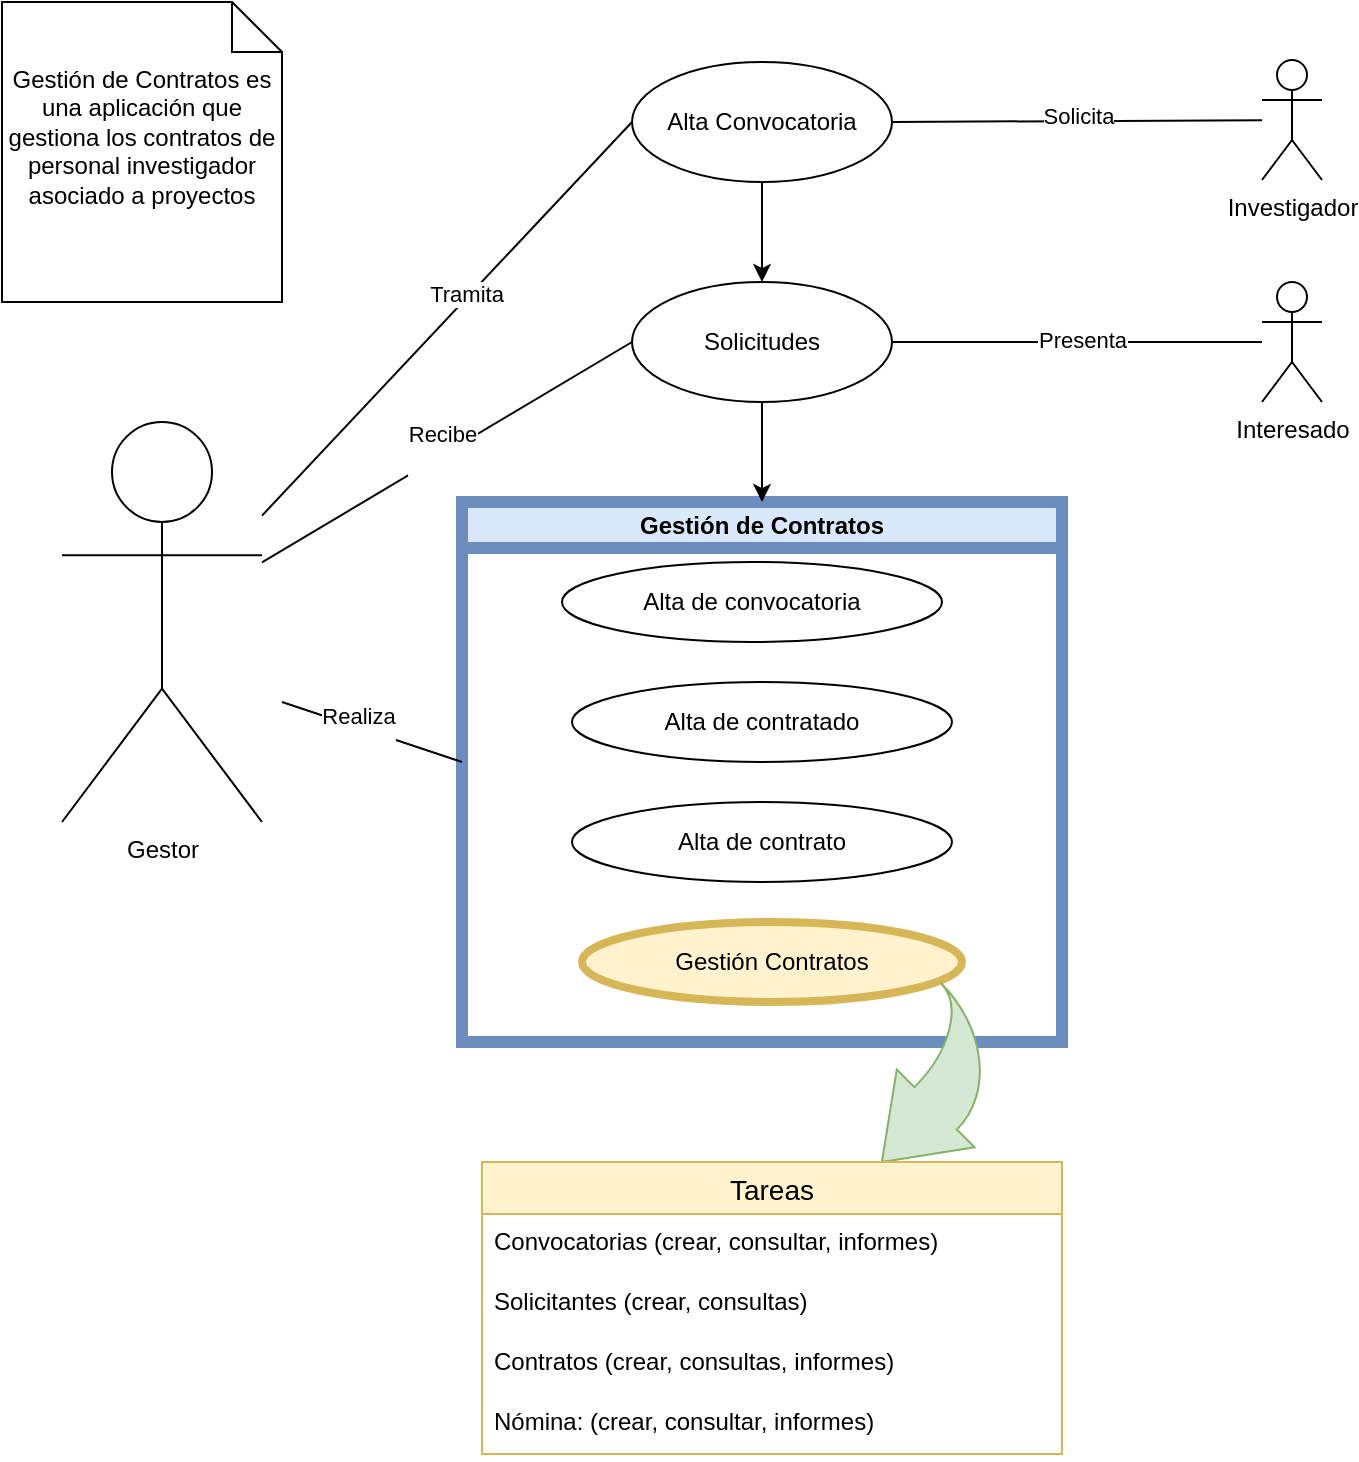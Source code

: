 <mxfile version="27.0.9">
  <diagram name="Página-1" id="xX-KryBHWflfFYgo-DQv">
    <mxGraphModel dx="786" dy="564" grid="1" gridSize="10" guides="1" tooltips="1" connect="1" arrows="1" fold="1" page="1" pageScale="1" pageWidth="827" pageHeight="1169" math="0" shadow="0">
      <root>
        <mxCell id="0" />
        <mxCell id="1" parent="0" />
        <mxCell id="S11rfLDNTL9BjyZebiUB-1" value="Gestor&lt;div&gt;&lt;br&gt;&lt;/div&gt;" style="shape=umlActor;verticalLabelPosition=bottom;verticalAlign=top;html=1;outlineConnect=0;" vertex="1" parent="1">
          <mxGeometry x="40" y="240" width="100" height="200" as="geometry" />
        </mxCell>
        <mxCell id="S11rfLDNTL9BjyZebiUB-7" value="Gestión de Contratos es una aplicación que gestiona los contratos de personal investigador asociado a proyectos" style="shape=note2;boundedLbl=1;whiteSpace=wrap;html=1;size=25;verticalAlign=top;align=center;" vertex="1" parent="1">
          <mxGeometry x="10" y="30" width="140" height="150" as="geometry" />
        </mxCell>
        <mxCell id="S11rfLDNTL9BjyZebiUB-15" value="Gestión de Contratos" style="swimlane;whiteSpace=wrap;html=1;fillColor=#dae8fc;strokeColor=#6c8ebf;strokeWidth=6;" vertex="1" parent="1">
          <mxGeometry x="240" y="280" width="300" height="270" as="geometry" />
        </mxCell>
        <mxCell id="S11rfLDNTL9BjyZebiUB-36" value="Alta de convocatoria" style="ellipse;whiteSpace=wrap;html=1;" vertex="1" parent="S11rfLDNTL9BjyZebiUB-15">
          <mxGeometry x="50" y="30" width="190" height="40" as="geometry" />
        </mxCell>
        <mxCell id="S11rfLDNTL9BjyZebiUB-37" value="Alta de contratado" style="ellipse;whiteSpace=wrap;html=1;" vertex="1" parent="S11rfLDNTL9BjyZebiUB-15">
          <mxGeometry x="55" y="90" width="190" height="40" as="geometry" />
        </mxCell>
        <mxCell id="S11rfLDNTL9BjyZebiUB-38" value="Alta de contrato" style="ellipse;whiteSpace=wrap;html=1;" vertex="1" parent="S11rfLDNTL9BjyZebiUB-15">
          <mxGeometry x="55" y="150" width="190" height="40" as="geometry" />
        </mxCell>
        <mxCell id="S11rfLDNTL9BjyZebiUB-39" value="Gestión Contratos" style="ellipse;whiteSpace=wrap;html=1;fillColor=#fff2cc;strokeColor=#d6b656;strokeWidth=4;" vertex="1" parent="S11rfLDNTL9BjyZebiUB-15">
          <mxGeometry x="60" y="210" width="190" height="40" as="geometry" />
        </mxCell>
        <mxCell id="S11rfLDNTL9BjyZebiUB-17" value="" style="endArrow=none;html=1;rounded=0;entryX=0;entryY=0.5;entryDx=0;entryDy=0;" edge="1" parent="1" source="S11rfLDNTL9BjyZebiUB-1" target="S11rfLDNTL9BjyZebiUB-16">
          <mxGeometry width="50" height="50" relative="1" as="geometry">
            <mxPoint x="180" y="220" as="sourcePoint" />
            <mxPoint x="380" y="300" as="targetPoint" />
            <Array as="points" />
          </mxGeometry>
        </mxCell>
        <mxCell id="S11rfLDNTL9BjyZebiUB-33" value="Tramita" style="edgeLabel;html=1;align=center;verticalAlign=middle;resizable=0;points=[];" vertex="1" connectable="0" parent="S11rfLDNTL9BjyZebiUB-17">
          <mxGeometry x="0.119" y="2" relative="1" as="geometry">
            <mxPoint as="offset" />
          </mxGeometry>
        </mxCell>
        <mxCell id="S11rfLDNTL9BjyZebiUB-22" value="Investigador" style="shape=umlActor;verticalLabelPosition=bottom;verticalAlign=top;html=1;outlineConnect=0;" vertex="1" parent="1">
          <mxGeometry x="640" y="59" width="30" height="60" as="geometry" />
        </mxCell>
        <mxCell id="S11rfLDNTL9BjyZebiUB-23" value="" style="endArrow=none;html=1;rounded=0;exitX=1;exitY=0.5;exitDx=0;exitDy=0;" edge="1" parent="1" source="S11rfLDNTL9BjyZebiUB-16" target="S11rfLDNTL9BjyZebiUB-22">
          <mxGeometry width="50" height="50" relative="1" as="geometry">
            <mxPoint x="330" y="350" as="sourcePoint" />
            <mxPoint x="380" y="300" as="targetPoint" />
          </mxGeometry>
        </mxCell>
        <mxCell id="S11rfLDNTL9BjyZebiUB-24" value="Solicita" style="edgeLabel;html=1;align=center;verticalAlign=middle;resizable=0;points=[];" vertex="1" connectable="0" parent="S11rfLDNTL9BjyZebiUB-23">
          <mxGeometry y="3" relative="1" as="geometry">
            <mxPoint as="offset" />
          </mxGeometry>
        </mxCell>
        <mxCell id="S11rfLDNTL9BjyZebiUB-25" value="Interesado&lt;div&gt;&lt;br&gt;&lt;/div&gt;" style="shape=umlActor;verticalLabelPosition=bottom;verticalAlign=top;html=1;outlineConnect=0;" vertex="1" parent="1">
          <mxGeometry x="640" y="170" width="30" height="60" as="geometry" />
        </mxCell>
        <mxCell id="S11rfLDNTL9BjyZebiUB-26" value="" style="endArrow=none;html=1;rounded=0;exitX=1;exitY=0.5;exitDx=0;exitDy=0;" edge="1" parent="1" source="S11rfLDNTL9BjyZebiUB-20">
          <mxGeometry width="50" height="50" relative="1" as="geometry">
            <mxPoint x="455" y="199" as="sourcePoint" />
            <mxPoint x="640" y="200" as="targetPoint" />
          </mxGeometry>
        </mxCell>
        <mxCell id="S11rfLDNTL9BjyZebiUB-29" value="Presenta" style="edgeLabel;html=1;align=center;verticalAlign=middle;resizable=0;points=[];" vertex="1" connectable="0" parent="S11rfLDNTL9BjyZebiUB-26">
          <mxGeometry x="0.027" y="1" relative="1" as="geometry">
            <mxPoint as="offset" />
          </mxGeometry>
        </mxCell>
        <mxCell id="S11rfLDNTL9BjyZebiUB-16" value="Alta Convocatoria" style="ellipse;whiteSpace=wrap;html=1;" vertex="1" parent="1">
          <mxGeometry x="325" y="60" width="130" height="60" as="geometry" />
        </mxCell>
        <mxCell id="S11rfLDNTL9BjyZebiUB-21" value="" style="endArrow=classic;html=1;rounded=0;" edge="1" parent="1" source="S11rfLDNTL9BjyZebiUB-16" target="S11rfLDNTL9BjyZebiUB-20">
          <mxGeometry width="50" height="50" relative="1" as="geometry">
            <mxPoint x="400" y="270" as="sourcePoint" />
            <mxPoint x="370" y="370" as="targetPoint" />
          </mxGeometry>
        </mxCell>
        <mxCell id="S11rfLDNTL9BjyZebiUB-32" value="" style="edgeStyle=orthogonalEdgeStyle;rounded=0;orthogonalLoop=1;jettySize=auto;html=1;entryX=0.5;entryY=0;entryDx=0;entryDy=0;" edge="1" parent="1" source="S11rfLDNTL9BjyZebiUB-20" target="S11rfLDNTL9BjyZebiUB-15">
          <mxGeometry relative="1" as="geometry">
            <mxPoint x="390" y="310" as="targetPoint" />
          </mxGeometry>
        </mxCell>
        <mxCell id="S11rfLDNTL9BjyZebiUB-20" value="Solicitudes" style="ellipse;whiteSpace=wrap;html=1;" vertex="1" parent="1">
          <mxGeometry x="325" y="170" width="130" height="60" as="geometry" />
        </mxCell>
        <mxCell id="S11rfLDNTL9BjyZebiUB-34" value="" style="endArrow=none;html=1;rounded=0;entryX=0;entryY=0.5;entryDx=0;entryDy=0;" edge="1" parent="1" source="S11rfLDNTL9BjyZebiUB-1" target="S11rfLDNTL9BjyZebiUB-20">
          <mxGeometry width="50" height="50" relative="1" as="geometry">
            <mxPoint x="330" y="350" as="sourcePoint" />
            <mxPoint x="380" y="300" as="targetPoint" />
          </mxGeometry>
        </mxCell>
        <mxCell id="S11rfLDNTL9BjyZebiUB-35" value="Recibe&lt;div&gt;&lt;br&gt;&lt;/div&gt;" style="edgeLabel;html=1;align=center;verticalAlign=middle;resizable=0;points=[];" vertex="1" connectable="0" parent="S11rfLDNTL9BjyZebiUB-34">
          <mxGeometry x="-0.011" y="3" relative="1" as="geometry">
            <mxPoint as="offset" />
          </mxGeometry>
        </mxCell>
        <mxCell id="S11rfLDNTL9BjyZebiUB-40" value="" style="endArrow=none;html=1;rounded=0;" edge="1" parent="1">
          <mxGeometry width="50" height="50" relative="1" as="geometry">
            <mxPoint x="150" y="380" as="sourcePoint" />
            <mxPoint x="240" y="410" as="targetPoint" />
          </mxGeometry>
        </mxCell>
        <mxCell id="S11rfLDNTL9BjyZebiUB-42" value="Realiza&lt;div&gt;&lt;br&gt;&lt;/div&gt;" style="edgeLabel;html=1;align=center;verticalAlign=middle;resizable=0;points=[];" vertex="1" connectable="0" parent="S11rfLDNTL9BjyZebiUB-40">
          <mxGeometry x="-0.144" y="-2" relative="1" as="geometry">
            <mxPoint y="-1" as="offset" />
          </mxGeometry>
        </mxCell>
        <mxCell id="S11rfLDNTL9BjyZebiUB-48" value="" style="html=1;shadow=0;dashed=0;align=center;verticalAlign=middle;shape=mxgraph.arrows2.jumpInArrow;dy=15;dx=38;arrowHead=55;rotation=135;fillColor=#d5e8d4;strokeColor=#82b366;" vertex="1" parent="1">
          <mxGeometry x="432.33" y="540" width="84.14" height="70" as="geometry" />
        </mxCell>
        <mxCell id="S11rfLDNTL9BjyZebiUB-49" value="Tareas" style="swimlane;fontStyle=0;childLayout=stackLayout;horizontal=1;startSize=26;horizontalStack=0;resizeParent=1;resizeParentMax=0;resizeLast=0;collapsible=1;marginBottom=0;align=center;fontSize=14;fillColor=#fff2cc;strokeColor=#d6b656;" vertex="1" parent="1">
          <mxGeometry x="250" y="610" width="290" height="146" as="geometry">
            <mxRectangle x="310" y="670" width="60" height="30" as="alternateBounds" />
          </mxGeometry>
        </mxCell>
        <mxCell id="S11rfLDNTL9BjyZebiUB-50" value="Convocatorias (crear, consultar, informes)" style="text;strokeColor=none;fillColor=none;spacingLeft=4;spacingRight=4;overflow=hidden;rotatable=0;points=[[0,0.5],[1,0.5]];portConstraint=eastwest;fontSize=12;whiteSpace=wrap;html=1;" vertex="1" parent="S11rfLDNTL9BjyZebiUB-49">
          <mxGeometry y="26" width="290" height="30" as="geometry" />
        </mxCell>
        <mxCell id="S11rfLDNTL9BjyZebiUB-51" value="Solicitantes (crear, consultas)" style="text;strokeColor=none;fillColor=none;spacingLeft=4;spacingRight=4;overflow=hidden;rotatable=0;points=[[0,0.5],[1,0.5]];portConstraint=eastwest;fontSize=12;whiteSpace=wrap;html=1;" vertex="1" parent="S11rfLDNTL9BjyZebiUB-49">
          <mxGeometry y="56" width="290" height="30" as="geometry" />
        </mxCell>
        <mxCell id="S11rfLDNTL9BjyZebiUB-52" value="Contratos (crear, consultas, informes)" style="text;strokeColor=none;fillColor=none;spacingLeft=4;spacingRight=4;overflow=hidden;rotatable=0;points=[[0,0.5],[1,0.5]];portConstraint=eastwest;fontSize=12;whiteSpace=wrap;html=1;" vertex="1" parent="S11rfLDNTL9BjyZebiUB-49">
          <mxGeometry y="86" width="290" height="30" as="geometry" />
        </mxCell>
        <mxCell id="S11rfLDNTL9BjyZebiUB-53" value="Nómina: (crear, consultar, informes)" style="text;strokeColor=none;fillColor=none;spacingLeft=4;spacingRight=4;overflow=hidden;rotatable=0;points=[[0,0.5],[1,0.5]];portConstraint=eastwest;fontSize=12;whiteSpace=wrap;html=1;" vertex="1" parent="S11rfLDNTL9BjyZebiUB-49">
          <mxGeometry y="116" width="290" height="30" as="geometry" />
        </mxCell>
      </root>
    </mxGraphModel>
  </diagram>
</mxfile>
